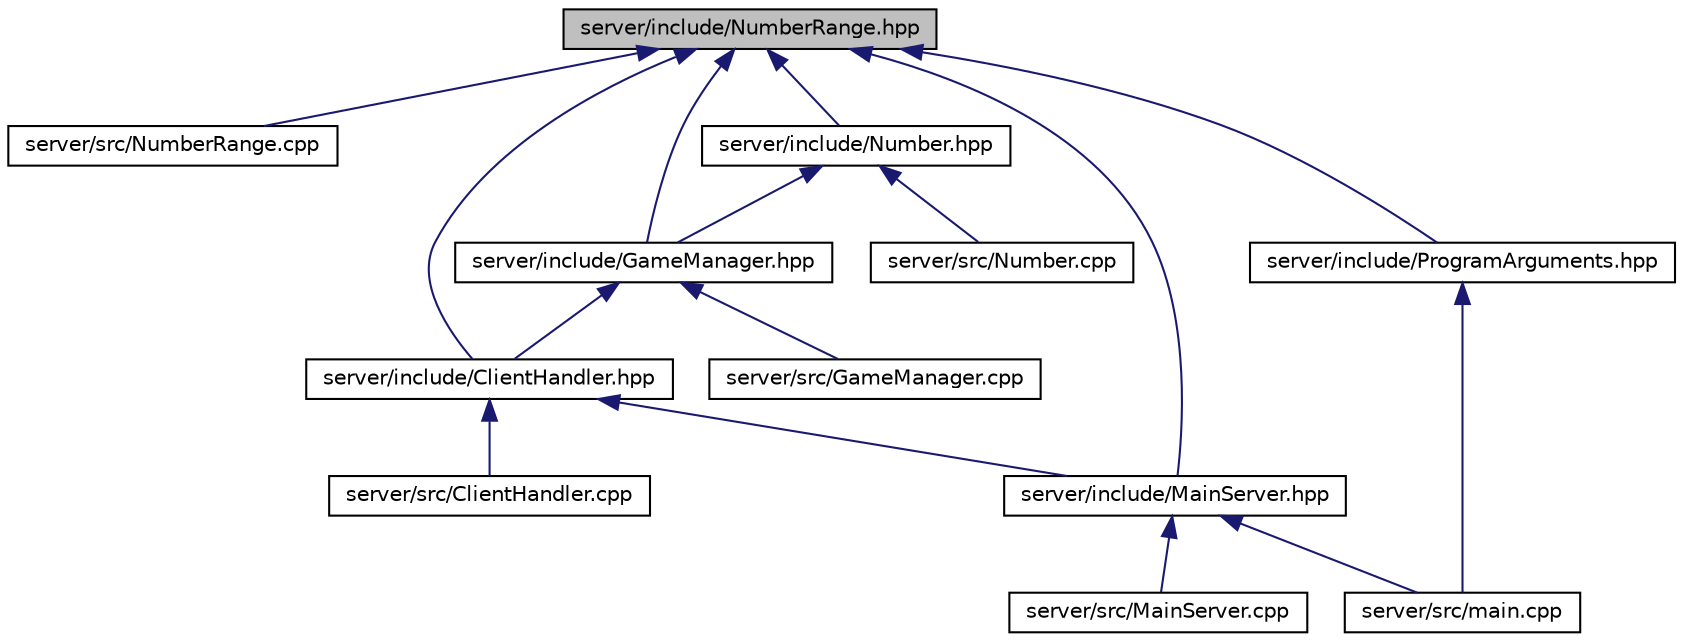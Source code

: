 digraph "server/include/NumberRange.hpp"
{
 // INTERACTIVE_SVG=YES
 // LATEX_PDF_SIZE
  edge [fontname="Helvetica",fontsize="10",labelfontname="Helvetica",labelfontsize="10"];
  node [fontname="Helvetica",fontsize="10",shape=record];
  Node1 [label="server/include/NumberRange.hpp",height=0.2,width=0.4,color="black", fillcolor="grey75", style="filled", fontcolor="black",tooltip=" "];
  Node1 -> Node2 [dir="back",color="midnightblue",fontsize="10",style="solid",fontname="Helvetica"];
  Node2 [label="server/src/NumberRange.cpp",height=0.2,width=0.4,color="black", fillcolor="white", style="filled",URL="$NumberRange_8cpp.html",tooltip=" "];
  Node1 -> Node3 [dir="back",color="midnightblue",fontsize="10",style="solid",fontname="Helvetica"];
  Node3 [label="server/include/ClientHandler.hpp",height=0.2,width=0.4,color="black", fillcolor="white", style="filled",URL="$ClientHandler_8hpp.html",tooltip=" "];
  Node3 -> Node4 [dir="back",color="midnightblue",fontsize="10",style="solid",fontname="Helvetica"];
  Node4 [label="server/src/ClientHandler.cpp",height=0.2,width=0.4,color="black", fillcolor="white", style="filled",URL="$ClientHandler_8cpp.html",tooltip=" "];
  Node3 -> Node5 [dir="back",color="midnightblue",fontsize="10",style="solid",fontname="Helvetica"];
  Node5 [label="server/include/MainServer.hpp",height=0.2,width=0.4,color="black", fillcolor="white", style="filled",URL="$MainServer_8hpp.html",tooltip=" "];
  Node5 -> Node6 [dir="back",color="midnightblue",fontsize="10",style="solid",fontname="Helvetica"];
  Node6 [label="server/src/main.cpp",height=0.2,width=0.4,color="black", fillcolor="white", style="filled",URL="$server_2src_2main_8cpp.html",tooltip=" "];
  Node5 -> Node7 [dir="back",color="midnightblue",fontsize="10",style="solid",fontname="Helvetica"];
  Node7 [label="server/src/MainServer.cpp",height=0.2,width=0.4,color="black", fillcolor="white", style="filled",URL="$MainServer_8cpp.html",tooltip=" "];
  Node1 -> Node8 [dir="back",color="midnightblue",fontsize="10",style="solid",fontname="Helvetica"];
  Node8 [label="server/include/GameManager.hpp",height=0.2,width=0.4,color="black", fillcolor="white", style="filled",URL="$GameManager_8hpp.html",tooltip=" "];
  Node8 -> Node9 [dir="back",color="midnightblue",fontsize="10",style="solid",fontname="Helvetica"];
  Node9 [label="server/src/GameManager.cpp",height=0.2,width=0.4,color="black", fillcolor="white", style="filled",URL="$GameManager_8cpp.html",tooltip=" "];
  Node8 -> Node3 [dir="back",color="midnightblue",fontsize="10",style="solid",fontname="Helvetica"];
  Node1 -> Node5 [dir="back",color="midnightblue",fontsize="10",style="solid",fontname="Helvetica"];
  Node1 -> Node10 [dir="back",color="midnightblue",fontsize="10",style="solid",fontname="Helvetica"];
  Node10 [label="server/include/Number.hpp",height=0.2,width=0.4,color="black", fillcolor="white", style="filled",URL="$Number_8hpp.html",tooltip=" "];
  Node10 -> Node11 [dir="back",color="midnightblue",fontsize="10",style="solid",fontname="Helvetica"];
  Node11 [label="server/src/Number.cpp",height=0.2,width=0.4,color="black", fillcolor="white", style="filled",URL="$Number_8cpp.html",tooltip=" "];
  Node10 -> Node8 [dir="back",color="midnightblue",fontsize="10",style="solid",fontname="Helvetica"];
  Node1 -> Node12 [dir="back",color="midnightblue",fontsize="10",style="solid",fontname="Helvetica"];
  Node12 [label="server/include/ProgramArguments.hpp",height=0.2,width=0.4,color="black", fillcolor="white", style="filled",URL="$ProgramArguments_8hpp.html",tooltip=" "];
  Node12 -> Node6 [dir="back",color="midnightblue",fontsize="10",style="solid",fontname="Helvetica"];
}
